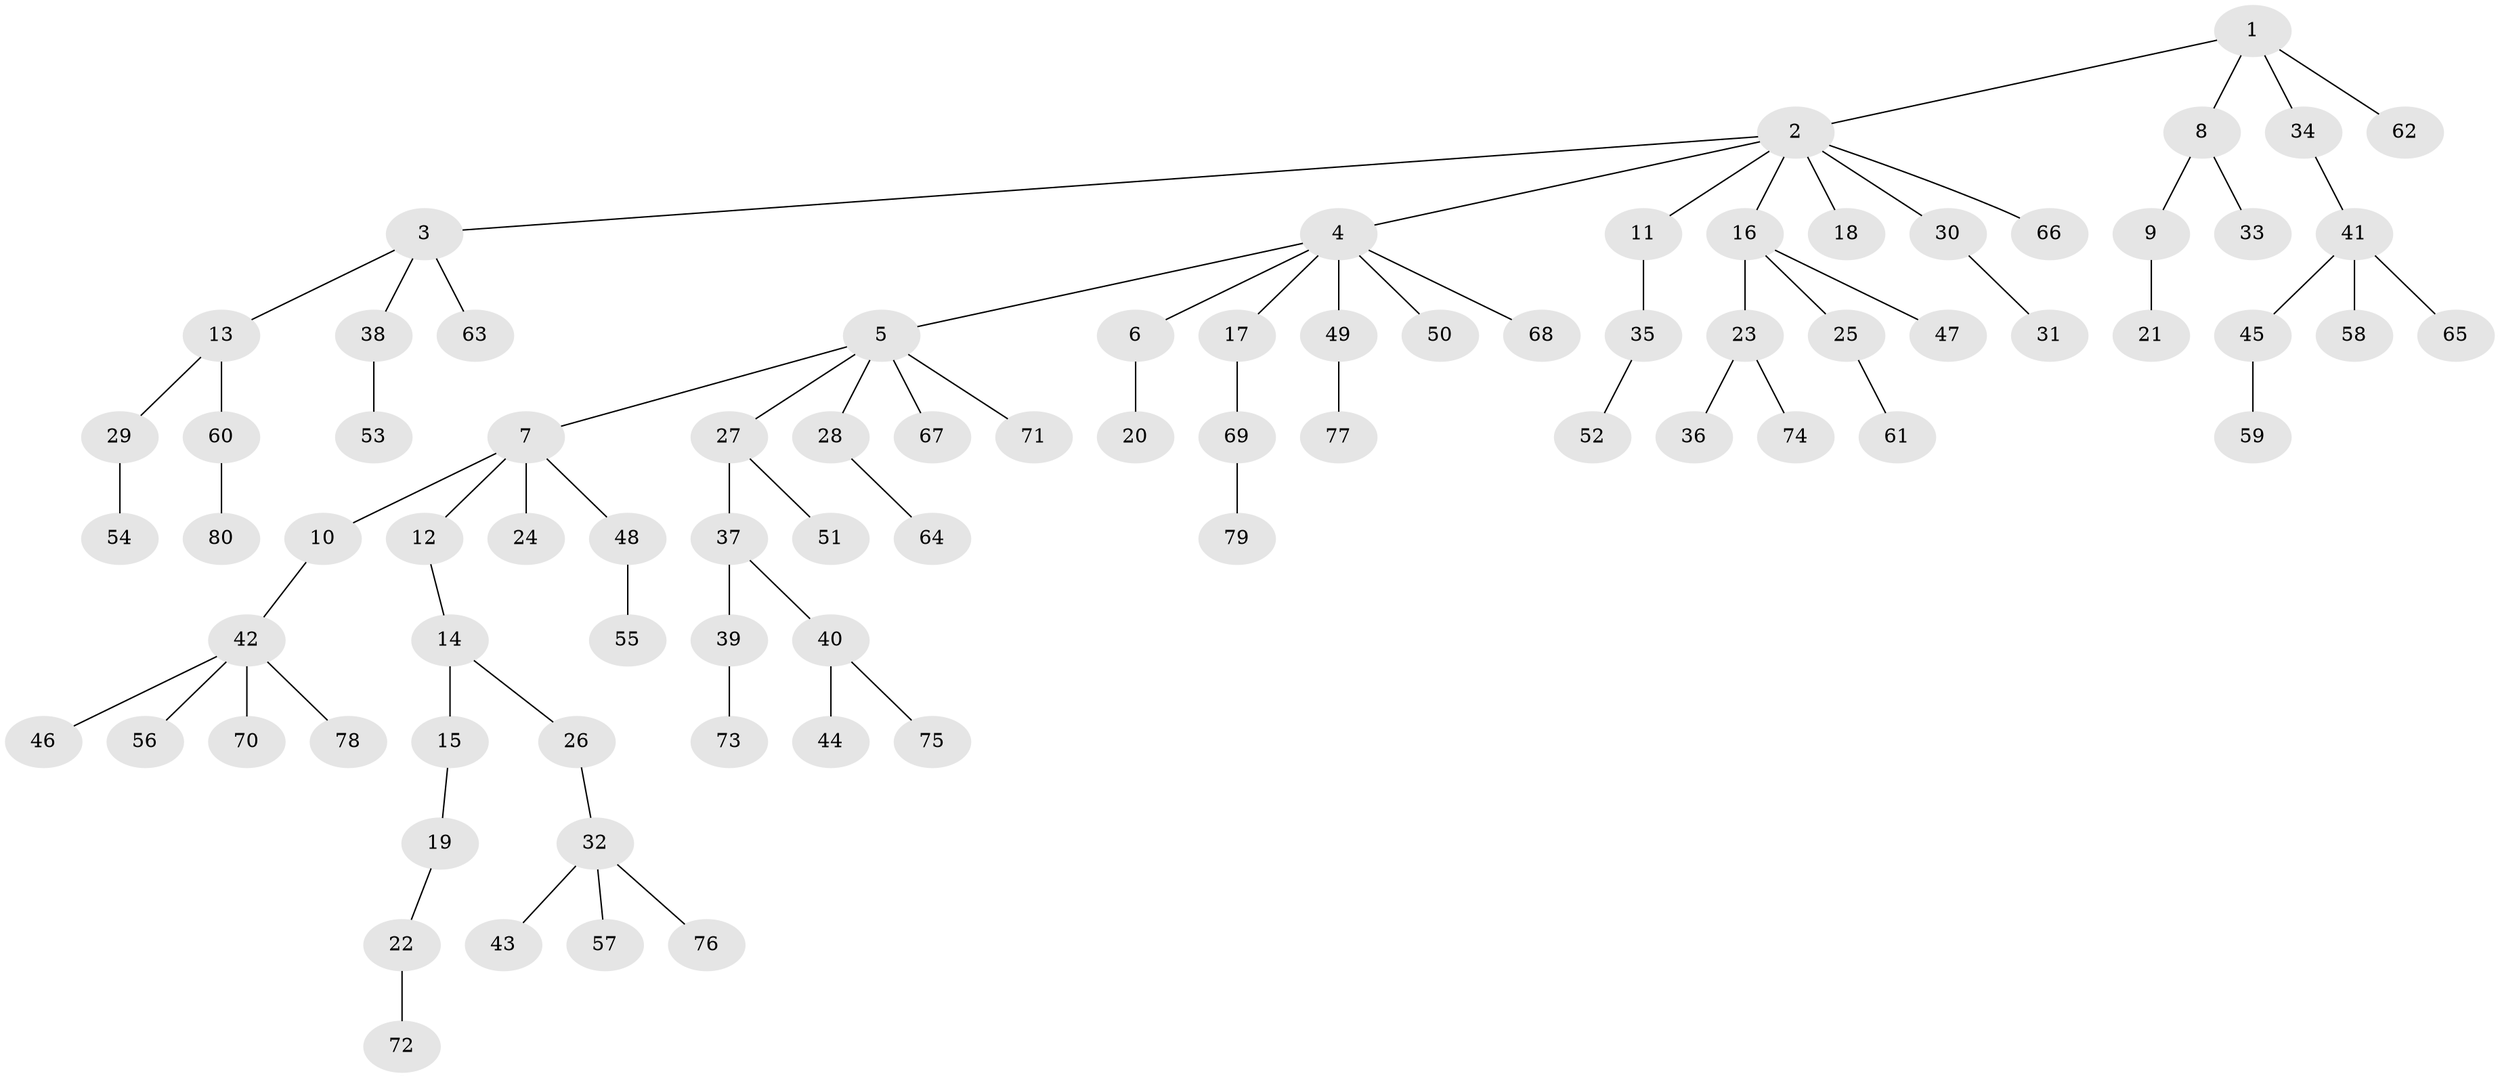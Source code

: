 // Generated by graph-tools (version 1.1) at 2025/50/03/09/25 03:50:23]
// undirected, 80 vertices, 79 edges
graph export_dot {
graph [start="1"]
  node [color=gray90,style=filled];
  1;
  2;
  3;
  4;
  5;
  6;
  7;
  8;
  9;
  10;
  11;
  12;
  13;
  14;
  15;
  16;
  17;
  18;
  19;
  20;
  21;
  22;
  23;
  24;
  25;
  26;
  27;
  28;
  29;
  30;
  31;
  32;
  33;
  34;
  35;
  36;
  37;
  38;
  39;
  40;
  41;
  42;
  43;
  44;
  45;
  46;
  47;
  48;
  49;
  50;
  51;
  52;
  53;
  54;
  55;
  56;
  57;
  58;
  59;
  60;
  61;
  62;
  63;
  64;
  65;
  66;
  67;
  68;
  69;
  70;
  71;
  72;
  73;
  74;
  75;
  76;
  77;
  78;
  79;
  80;
  1 -- 2;
  1 -- 8;
  1 -- 34;
  1 -- 62;
  2 -- 3;
  2 -- 4;
  2 -- 11;
  2 -- 16;
  2 -- 18;
  2 -- 30;
  2 -- 66;
  3 -- 13;
  3 -- 38;
  3 -- 63;
  4 -- 5;
  4 -- 6;
  4 -- 17;
  4 -- 49;
  4 -- 50;
  4 -- 68;
  5 -- 7;
  5 -- 27;
  5 -- 28;
  5 -- 67;
  5 -- 71;
  6 -- 20;
  7 -- 10;
  7 -- 12;
  7 -- 24;
  7 -- 48;
  8 -- 9;
  8 -- 33;
  9 -- 21;
  10 -- 42;
  11 -- 35;
  12 -- 14;
  13 -- 29;
  13 -- 60;
  14 -- 15;
  14 -- 26;
  15 -- 19;
  16 -- 23;
  16 -- 25;
  16 -- 47;
  17 -- 69;
  19 -- 22;
  22 -- 72;
  23 -- 36;
  23 -- 74;
  25 -- 61;
  26 -- 32;
  27 -- 37;
  27 -- 51;
  28 -- 64;
  29 -- 54;
  30 -- 31;
  32 -- 43;
  32 -- 57;
  32 -- 76;
  34 -- 41;
  35 -- 52;
  37 -- 39;
  37 -- 40;
  38 -- 53;
  39 -- 73;
  40 -- 44;
  40 -- 75;
  41 -- 45;
  41 -- 58;
  41 -- 65;
  42 -- 46;
  42 -- 56;
  42 -- 70;
  42 -- 78;
  45 -- 59;
  48 -- 55;
  49 -- 77;
  60 -- 80;
  69 -- 79;
}
